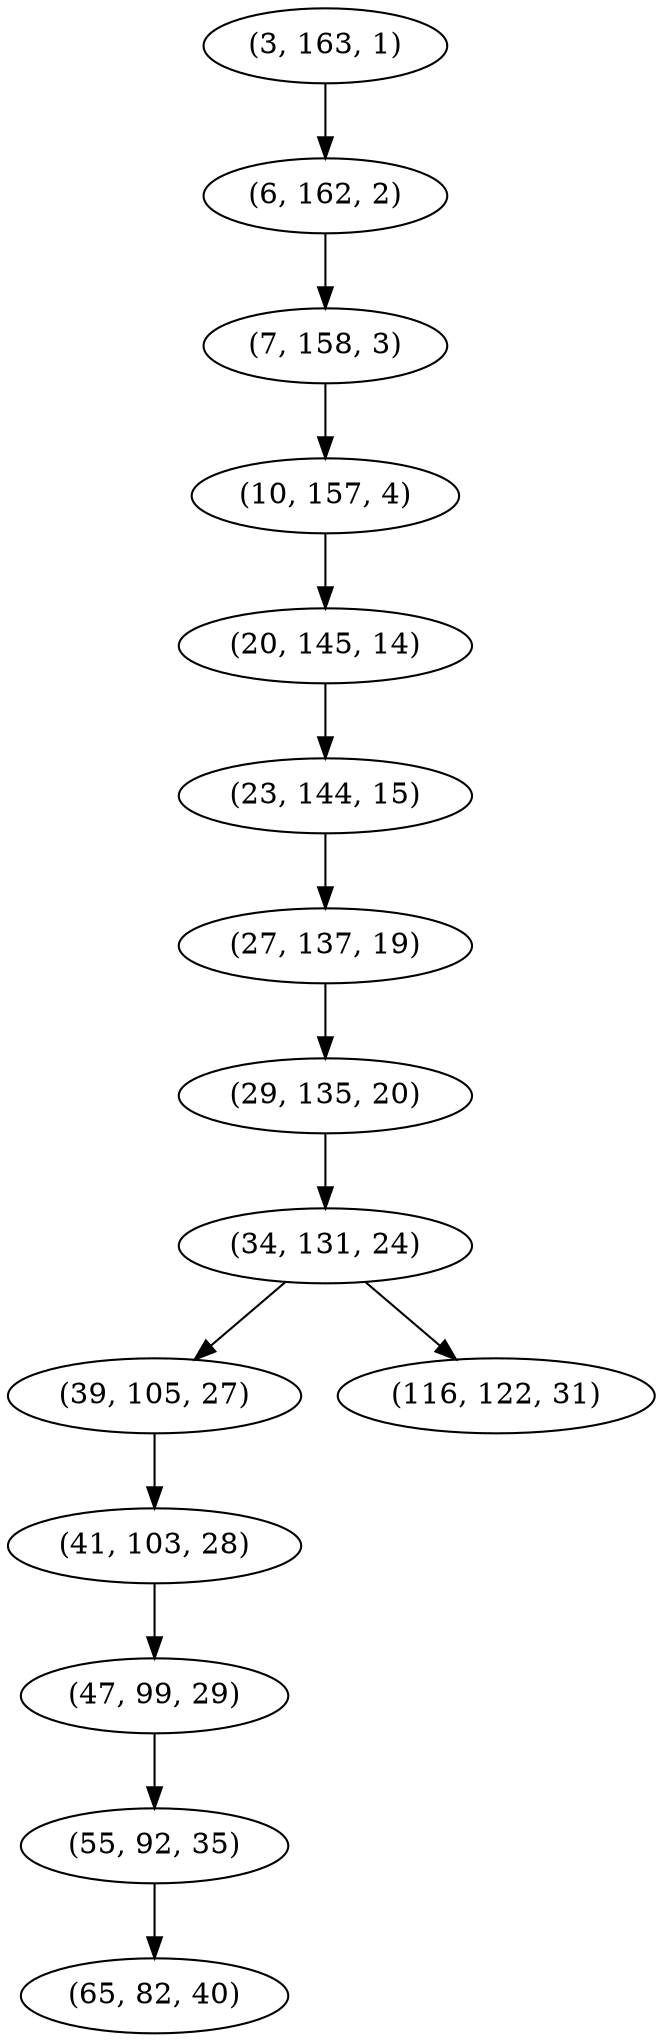 digraph tree {
    "(3, 163, 1)";
    "(6, 162, 2)";
    "(7, 158, 3)";
    "(10, 157, 4)";
    "(20, 145, 14)";
    "(23, 144, 15)";
    "(27, 137, 19)";
    "(29, 135, 20)";
    "(34, 131, 24)";
    "(39, 105, 27)";
    "(41, 103, 28)";
    "(47, 99, 29)";
    "(55, 92, 35)";
    "(65, 82, 40)";
    "(116, 122, 31)";
    "(3, 163, 1)" -> "(6, 162, 2)";
    "(6, 162, 2)" -> "(7, 158, 3)";
    "(7, 158, 3)" -> "(10, 157, 4)";
    "(10, 157, 4)" -> "(20, 145, 14)";
    "(20, 145, 14)" -> "(23, 144, 15)";
    "(23, 144, 15)" -> "(27, 137, 19)";
    "(27, 137, 19)" -> "(29, 135, 20)";
    "(29, 135, 20)" -> "(34, 131, 24)";
    "(34, 131, 24)" -> "(39, 105, 27)";
    "(34, 131, 24)" -> "(116, 122, 31)";
    "(39, 105, 27)" -> "(41, 103, 28)";
    "(41, 103, 28)" -> "(47, 99, 29)";
    "(47, 99, 29)" -> "(55, 92, 35)";
    "(55, 92, 35)" -> "(65, 82, 40)";
}
